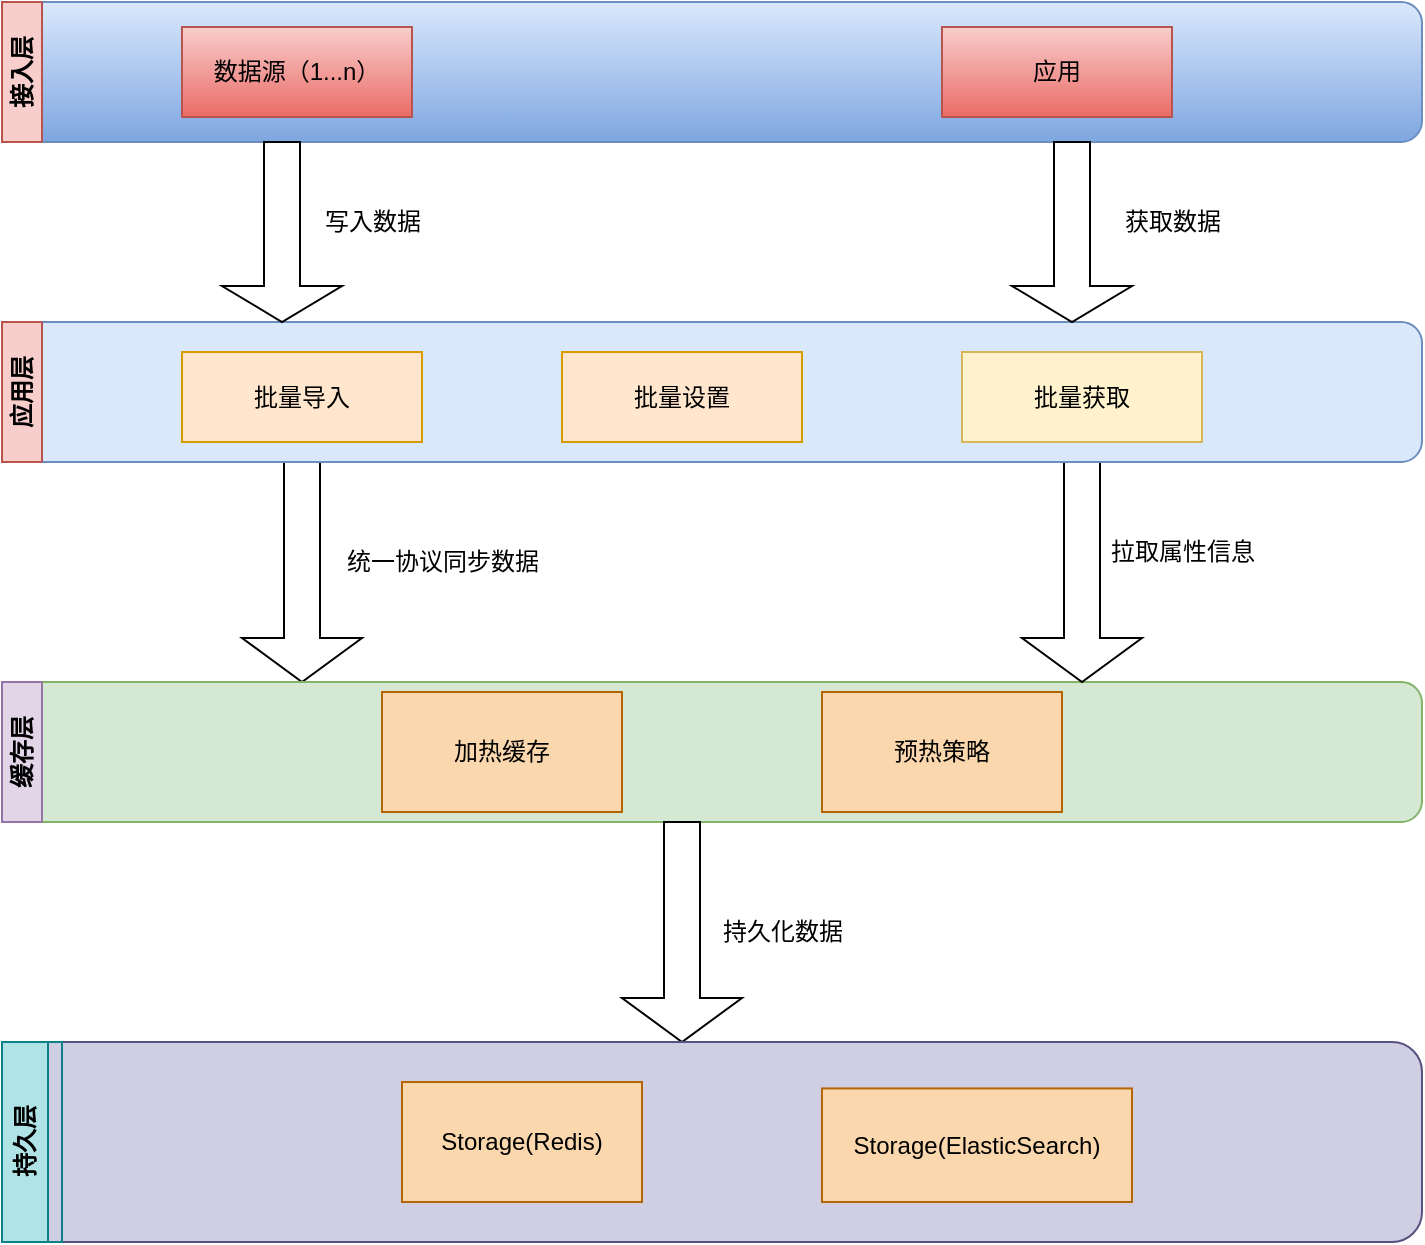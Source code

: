 <mxfile version="21.0.6" type="github">
  <diagram id="6a731a19-8d31-9384-78a2-239565b7b9f0" name="Page-1">
    <mxGraphModel dx="954" dy="562" grid="1" gridSize="10" guides="1" tooltips="1" connect="1" arrows="1" fold="1" page="1" pageScale="1" pageWidth="1169" pageHeight="827" background="none" math="0" shadow="0">
      <root>
        <mxCell id="0" />
        <mxCell id="1" parent="0" />
        <mxCell id="bkp4SQVUInSILuSQX6_7-72" value="" style="shape=singleArrow;direction=south;whiteSpace=wrap;html=1;" parent="1" vertex="1">
          <mxGeometry x="260" y="300" width="60" height="110" as="geometry" />
        </mxCell>
        <mxCell id="bkp4SQVUInSILuSQX6_7-73" value="统一协议同步数据" style="text;html=1;align=center;verticalAlign=middle;resizable=0;points=[];autosize=1;strokeColor=none;fillColor=none;" parent="1" vertex="1">
          <mxGeometry x="300" y="335" width="120" height="30" as="geometry" />
        </mxCell>
        <mxCell id="bkp4SQVUInSILuSQX6_7-74" value="" style="rounded=1;whiteSpace=wrap;html=1;fillColor=#d5e8d4;strokeColor=#82b366;" parent="1" vertex="1">
          <mxGeometry x="140" y="410" width="710" height="70" as="geometry" />
        </mxCell>
        <mxCell id="bkp4SQVUInSILuSQX6_7-79" value="" style="shape=singleArrow;direction=south;whiteSpace=wrap;html=1;" parent="1" vertex="1">
          <mxGeometry x="650" y="300" width="60" height="110" as="geometry" />
        </mxCell>
        <mxCell id="bkp4SQVUInSILuSQX6_7-80" value="拉取属性信息" style="text;html=1;align=center;verticalAlign=middle;resizable=0;points=[];autosize=1;strokeColor=none;fillColor=none;" parent="1" vertex="1">
          <mxGeometry x="680" y="330" width="100" height="30" as="geometry" />
        </mxCell>
        <mxCell id="bkp4SQVUInSILuSQX6_7-84" value="缓存层" style="swimlane;horizontal=0;whiteSpace=wrap;html=1;fillColor=#e1d5e7;strokeColor=#9673a6;" parent="1" vertex="1">
          <mxGeometry x="140" y="410" width="20" height="70" as="geometry" />
        </mxCell>
        <mxCell id="bkp4SQVUInSILuSQX6_7-87" value="" style="shape=singleArrow;direction=south;whiteSpace=wrap;html=1;" parent="1" vertex="1">
          <mxGeometry x="450" y="480" width="60" height="110" as="geometry" />
        </mxCell>
        <mxCell id="bkp4SQVUInSILuSQX6_7-88" value="持久化数据" style="text;html=1;align=center;verticalAlign=middle;resizable=0;points=[];autosize=1;strokeColor=none;fillColor=none;" parent="1" vertex="1">
          <mxGeometry x="490" y="520" width="80" height="30" as="geometry" />
        </mxCell>
        <mxCell id="bkp4SQVUInSILuSQX6_7-94" value="加热缓存" style="rounded=0;whiteSpace=wrap;html=1;fillColor=#fad7ac;strokeColor=#b46504;" parent="1" vertex="1">
          <mxGeometry x="330" y="415" width="120" height="60" as="geometry" />
        </mxCell>
        <mxCell id="bkp4SQVUInSILuSQX6_7-95" value="预热策略" style="rounded=0;whiteSpace=wrap;html=1;fillColor=#fad7ac;strokeColor=#b46504;" parent="1" vertex="1">
          <mxGeometry x="550" y="415" width="120" height="60" as="geometry" />
        </mxCell>
        <mxCell id="bkp4SQVUInSILuSQX6_7-97" value="" style="rounded=1;whiteSpace=wrap;html=1;fillColor=#d0cee2;strokeColor=#56517e;" parent="1" vertex="1">
          <mxGeometry x="140" y="590" width="710" height="100" as="geometry" />
        </mxCell>
        <mxCell id="bkp4SQVUInSILuSQX6_7-98" value="持久层" style="swimlane;horizontal=0;whiteSpace=wrap;html=1;fillColor=#b0e3e6;strokeColor=#0e8088;" parent="1" vertex="1">
          <mxGeometry x="140" y="590" width="30" height="100" as="geometry" />
        </mxCell>
        <mxCell id="Zws4f3dSjWSBuXBgF_1k-1" value="Storage(Redis)" style="rounded=0;whiteSpace=wrap;html=1;fillColor=#fad7ac;strokeColor=#b46504;" vertex="1" parent="1">
          <mxGeometry x="340" y="610" width="120" height="60" as="geometry" />
        </mxCell>
        <mxCell id="bkp4SQVUInSILuSQX6_7-93" value="Storage(ElasticSearch)" style="rounded=0;whiteSpace=wrap;html=1;fillColor=#fad7ac;strokeColor=#b46504;container=0;" parent="1" vertex="1">
          <mxGeometry x="550" y="613.22" width="155" height="56.78" as="geometry" />
        </mxCell>
        <mxCell id="Zws4f3dSjWSBuXBgF_1k-8" value="" style="group" vertex="1" connectable="0" parent="1">
          <mxGeometry x="140" y="230" width="710" height="70" as="geometry" />
        </mxCell>
        <mxCell id="bkp4SQVUInSILuSQX6_7-68" value="" style="rounded=1;whiteSpace=wrap;html=1;fillColor=#dae8fc;strokeColor=#6c8ebf;" parent="Zws4f3dSjWSBuXBgF_1k-8" vertex="1">
          <mxGeometry width="710" height="70" as="geometry" />
        </mxCell>
        <mxCell id="bkp4SQVUInSILuSQX6_7-69" value="批量导入" style="rounded=0;whiteSpace=wrap;html=1;fillColor=#ffe6cc;strokeColor=#d79b00;" parent="Zws4f3dSjWSBuXBgF_1k-8" vertex="1">
          <mxGeometry x="90" y="15" width="120" height="45" as="geometry" />
        </mxCell>
        <mxCell id="bkp4SQVUInSILuSQX6_7-71" value="批量获取" style="rounded=0;whiteSpace=wrap;html=1;fillColor=#fff2cc;strokeColor=#d6b656;" parent="Zws4f3dSjWSBuXBgF_1k-8" vertex="1">
          <mxGeometry x="480" y="15" width="120" height="45" as="geometry" />
        </mxCell>
        <mxCell id="bkp4SQVUInSILuSQX6_7-83" value="应用层" style="swimlane;horizontal=0;whiteSpace=wrap;html=1;fillColor=#f8cecc;strokeColor=#b85450;" parent="Zws4f3dSjWSBuXBgF_1k-8" vertex="1">
          <mxGeometry width="20" height="70" as="geometry">
            <mxRectangle x="120" y="590" width="40" height="70" as="alternateBounds" />
          </mxGeometry>
        </mxCell>
        <mxCell id="Zws4f3dSjWSBuXBgF_1k-2" value="批量设置" style="rounded=0;whiteSpace=wrap;html=1;fillColor=#ffe6cc;strokeColor=#d79b00;" vertex="1" parent="Zws4f3dSjWSBuXBgF_1k-8">
          <mxGeometry x="280" y="15" width="120" height="45" as="geometry" />
        </mxCell>
        <mxCell id="Zws4f3dSjWSBuXBgF_1k-13" value="" style="group" vertex="1" connectable="0" parent="1">
          <mxGeometry x="140" y="70" width="710" height="70" as="geometry" />
        </mxCell>
        <mxCell id="Zws4f3dSjWSBuXBgF_1k-9" value="" style="rounded=1;whiteSpace=wrap;html=1;fillColor=#dae8fc;strokeColor=#6c8ebf;gradientColor=#7ea6e0;" vertex="1" parent="Zws4f3dSjWSBuXBgF_1k-13">
          <mxGeometry width="710" height="70" as="geometry" />
        </mxCell>
        <mxCell id="Zws4f3dSjWSBuXBgF_1k-10" value="接入层" style="swimlane;horizontal=0;whiteSpace=wrap;html=1;fillColor=#f8cecc;strokeColor=#b85450;" vertex="1" parent="Zws4f3dSjWSBuXBgF_1k-13">
          <mxGeometry width="20" height="70" as="geometry">
            <mxRectangle x="120" y="590" width="40" height="70" as="alternateBounds" />
          </mxGeometry>
        </mxCell>
        <mxCell id="Zws4f3dSjWSBuXBgF_1k-11" value="数据源（1...n）" style="rounded=0;whiteSpace=wrap;html=1;fillColor=#f8cecc;gradientColor=#ea6b66;strokeColor=#b85450;" vertex="1" parent="Zws4f3dSjWSBuXBgF_1k-13">
          <mxGeometry x="90" y="12.5" width="115" height="45" as="geometry" />
        </mxCell>
        <mxCell id="Zws4f3dSjWSBuXBgF_1k-12" value="应用" style="rounded=0;whiteSpace=wrap;html=1;fillColor=#f8cecc;gradientColor=#ea6b66;strokeColor=#b85450;" vertex="1" parent="Zws4f3dSjWSBuXBgF_1k-13">
          <mxGeometry x="470" y="12.5" width="115" height="45" as="geometry" />
        </mxCell>
        <mxCell id="Zws4f3dSjWSBuXBgF_1k-15" value="" style="shape=singleArrow;direction=south;whiteSpace=wrap;html=1;" vertex="1" parent="1">
          <mxGeometry x="250" y="140" width="60" height="90" as="geometry" />
        </mxCell>
        <mxCell id="Zws4f3dSjWSBuXBgF_1k-17" value="写入数据" style="text;html=1;align=center;verticalAlign=middle;resizable=0;points=[];autosize=1;strokeColor=none;fillColor=none;" vertex="1" parent="1">
          <mxGeometry x="290" y="165" width="70" height="30" as="geometry" />
        </mxCell>
        <mxCell id="Zws4f3dSjWSBuXBgF_1k-18" value="" style="shape=singleArrow;direction=south;whiteSpace=wrap;html=1;" vertex="1" parent="1">
          <mxGeometry x="645" y="140" width="60" height="90" as="geometry" />
        </mxCell>
        <mxCell id="Zws4f3dSjWSBuXBgF_1k-19" value="获取数据" style="text;html=1;align=center;verticalAlign=middle;resizable=0;points=[];autosize=1;strokeColor=none;fillColor=none;" vertex="1" parent="1">
          <mxGeometry x="690" y="165" width="70" height="30" as="geometry" />
        </mxCell>
      </root>
    </mxGraphModel>
  </diagram>
</mxfile>
